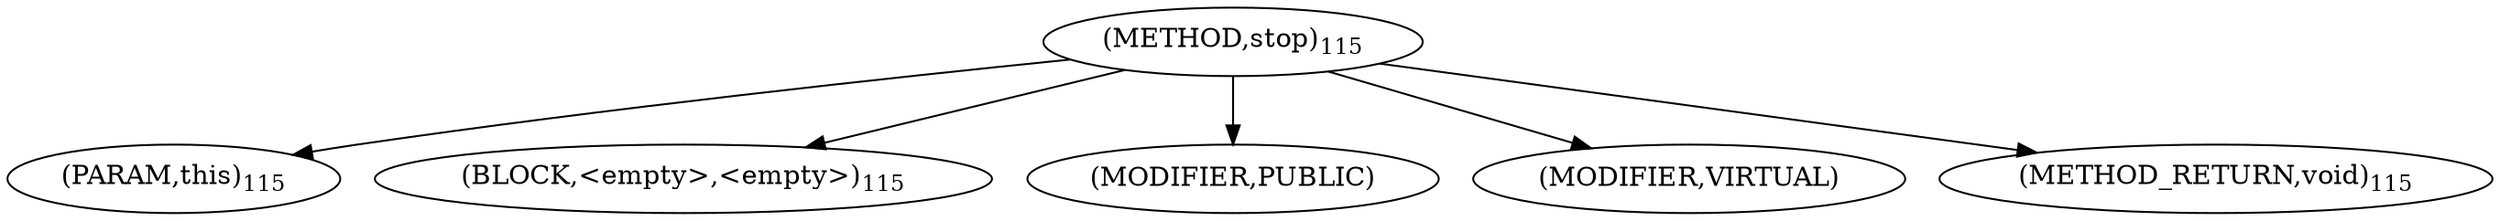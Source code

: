 digraph "stop" {  
"106" [label = <(METHOD,stop)<SUB>115</SUB>> ]
"107" [label = <(PARAM,this)<SUB>115</SUB>> ]
"108" [label = <(BLOCK,&lt;empty&gt;,&lt;empty&gt;)<SUB>115</SUB>> ]
"109" [label = <(MODIFIER,PUBLIC)> ]
"110" [label = <(MODIFIER,VIRTUAL)> ]
"111" [label = <(METHOD_RETURN,void)<SUB>115</SUB>> ]
  "106" -> "107" 
  "106" -> "108" 
  "106" -> "109" 
  "106" -> "110" 
  "106" -> "111" 
}
